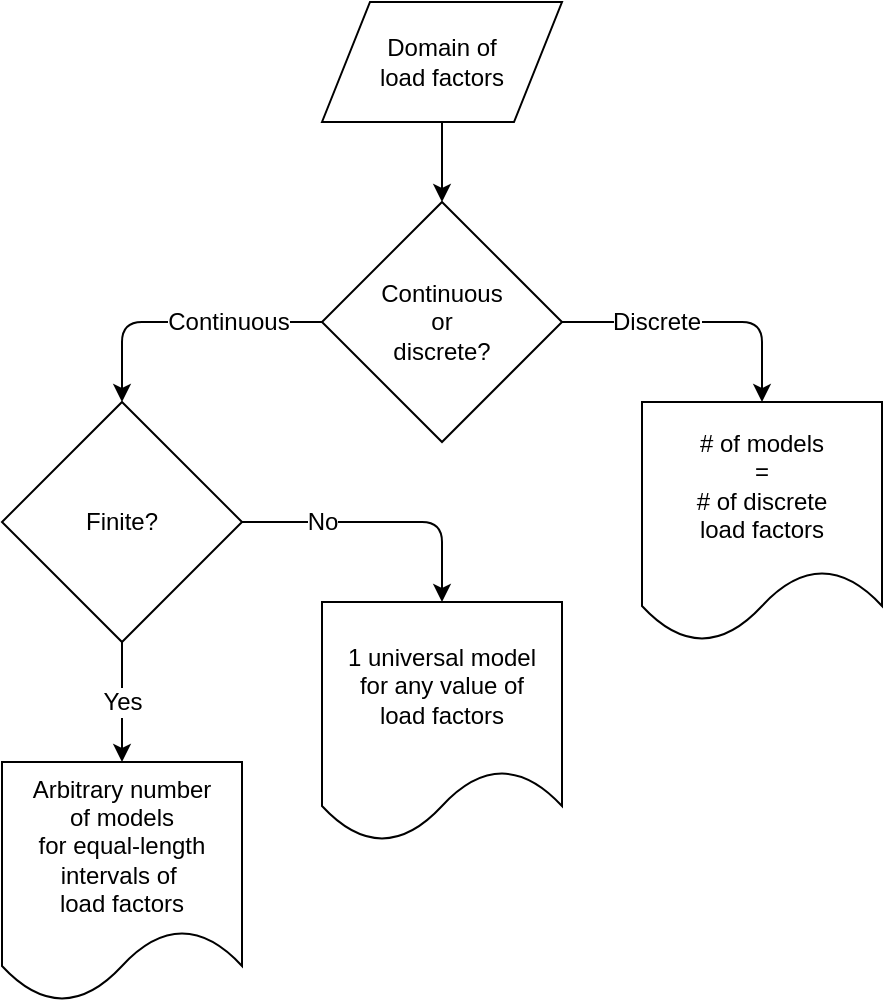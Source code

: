 <mxfile version="11.1.1" type="device"><diagram id="OuCUzgpYDoatMVnXA1gb" name="Page-1"><mxGraphModel dx="1055" dy="565" grid="1" gridSize="10" guides="1" tooltips="1" connect="1" arrows="1" fold="1" page="1" pageScale="1" pageWidth="1169" pageHeight="1654" math="0" shadow="0"><root><mxCell id="0"/><mxCell id="1" parent="0"/><mxCell id="gPeprQTcFN7QJW6poWCL-1" value="Continuous&lt;br&gt;or&lt;br&gt;discrete?" style="rhombus;whiteSpace=wrap;html=1;" vertex="1" parent="1"><mxGeometry x="320" y="200" width="120" height="120" as="geometry"/></mxCell><mxCell id="gPeprQTcFN7QJW6poWCL-2" value="# of models&lt;br&gt;=&lt;br&gt;# of discrete&lt;br&gt;load factors" style="shape=document;whiteSpace=wrap;html=1;boundedLbl=1;" vertex="1" parent="1"><mxGeometry x="480" y="300" width="120" height="120" as="geometry"/></mxCell><mxCell id="gPeprQTcFN7QJW6poWCL-23" value="" style="edgeStyle=orthogonalEdgeStyle;rounded=0;orthogonalLoop=1;jettySize=auto;html=1;" edge="1" parent="1" source="gPeprQTcFN7QJW6poWCL-3" target="gPeprQTcFN7QJW6poWCL-22"><mxGeometry relative="1" as="geometry"/></mxCell><mxCell id="gPeprQTcFN7QJW6poWCL-24" value="Yes" style="text;html=1;resizable=0;points=[];align=center;verticalAlign=middle;labelBackgroundColor=#ffffff;" vertex="1" connectable="0" parent="gPeprQTcFN7QJW6poWCL-23"><mxGeometry x="-0.091" y="1" relative="1" as="geometry"><mxPoint x="-1" y="2" as="offset"/></mxGeometry></mxCell><mxCell id="gPeprQTcFN7QJW6poWCL-3" value="Finite?" style="rhombus;whiteSpace=wrap;html=1;" vertex="1" parent="1"><mxGeometry x="160" y="300" width="120" height="120" as="geometry"/></mxCell><mxCell id="gPeprQTcFN7QJW6poWCL-5" value="" style="edgeStyle=orthogonalEdgeStyle;rounded=0;orthogonalLoop=1;jettySize=auto;html=1;" edge="1" parent="1" source="gPeprQTcFN7QJW6poWCL-4" target="gPeprQTcFN7QJW6poWCL-1"><mxGeometry relative="1" as="geometry"/></mxCell><mxCell id="gPeprQTcFN7QJW6poWCL-4" value="Domain of&lt;br&gt;load factors" style="shape=parallelogram;perimeter=parallelogramPerimeter;whiteSpace=wrap;html=1;" vertex="1" parent="1"><mxGeometry x="320" y="100" width="120" height="60" as="geometry"/></mxCell><mxCell id="gPeprQTcFN7QJW6poWCL-13" value="" style="endArrow=classic;html=1;exitX=0;exitY=0.5;exitDx=0;exitDy=0;entryX=0.5;entryY=0;entryDx=0;entryDy=0;" edge="1" parent="1" source="gPeprQTcFN7QJW6poWCL-1" target="gPeprQTcFN7QJW6poWCL-3"><mxGeometry width="50" height="50" relative="1" as="geometry"><mxPoint x="160" y="470" as="sourcePoint"/><mxPoint x="210" y="420" as="targetPoint"/><Array as="points"><mxPoint x="220" y="260"/></Array></mxGeometry></mxCell><mxCell id="gPeprQTcFN7QJW6poWCL-17" value="Continuous" style="text;html=1;resizable=0;points=[];align=center;verticalAlign=middle;labelBackgroundColor=#ffffff;" vertex="1" connectable="0" parent="gPeprQTcFN7QJW6poWCL-13"><mxGeometry x="-0.235" y="-1" relative="1" as="geometry"><mxPoint x="6" y="1" as="offset"/></mxGeometry></mxCell><mxCell id="gPeprQTcFN7QJW6poWCL-14" value="" style="endArrow=classic;html=1;exitX=1;exitY=0.5;exitDx=0;exitDy=0;entryX=0.5;entryY=0;entryDx=0;entryDy=0;" edge="1" parent="1" source="gPeprQTcFN7QJW6poWCL-1" target="gPeprQTcFN7QJW6poWCL-2"><mxGeometry width="50" height="50" relative="1" as="geometry"><mxPoint x="160" y="470" as="sourcePoint"/><mxPoint x="210" y="420" as="targetPoint"/><Array as="points"><mxPoint x="540" y="260"/></Array></mxGeometry></mxCell><mxCell id="gPeprQTcFN7QJW6poWCL-15" value="Discrete" style="text;html=1;resizable=0;points=[];align=center;verticalAlign=middle;labelBackgroundColor=#ffffff;" vertex="1" connectable="0" parent="gPeprQTcFN7QJW6poWCL-14"><mxGeometry x="-0.315" y="1" relative="1" as="geometry"><mxPoint x="-1" y="1" as="offset"/></mxGeometry></mxCell><mxCell id="gPeprQTcFN7QJW6poWCL-19" value="1 universal model&lt;br&gt;for any value of&lt;br&gt;load factors" style="shape=document;whiteSpace=wrap;html=1;boundedLbl=1;" vertex="1" parent="1"><mxGeometry x="320" y="400" width="120" height="120" as="geometry"/></mxCell><mxCell id="gPeprQTcFN7QJW6poWCL-20" value="" style="endArrow=classic;html=1;exitX=1;exitY=0.5;exitDx=0;exitDy=0;entryX=0.5;entryY=0;entryDx=0;entryDy=0;" edge="1" parent="1" source="gPeprQTcFN7QJW6poWCL-3" target="gPeprQTcFN7QJW6poWCL-19"><mxGeometry width="50" height="50" relative="1" as="geometry"><mxPoint x="160" y="590" as="sourcePoint"/><mxPoint x="210" y="540" as="targetPoint"/><Array as="points"><mxPoint x="380" y="360"/></Array></mxGeometry></mxCell><mxCell id="gPeprQTcFN7QJW6poWCL-21" value="No" style="text;html=1;resizable=0;points=[];align=center;verticalAlign=middle;labelBackgroundColor=#ffffff;" vertex="1" connectable="0" parent="gPeprQTcFN7QJW6poWCL-20"><mxGeometry x="-0.356" y="-2" relative="1" as="geometry"><mxPoint x="-5" y="-2" as="offset"/></mxGeometry></mxCell><mxCell id="gPeprQTcFN7QJW6poWCL-22" value="Arbitrary number&lt;br&gt;of models&lt;br&gt;for equal-length&lt;br&gt;intervals of&amp;nbsp;&lt;br&gt;load factors" style="shape=document;whiteSpace=wrap;html=1;boundedLbl=1;" vertex="1" parent="1"><mxGeometry x="160" y="480" width="120" height="120" as="geometry"/></mxCell></root></mxGraphModel></diagram></mxfile>